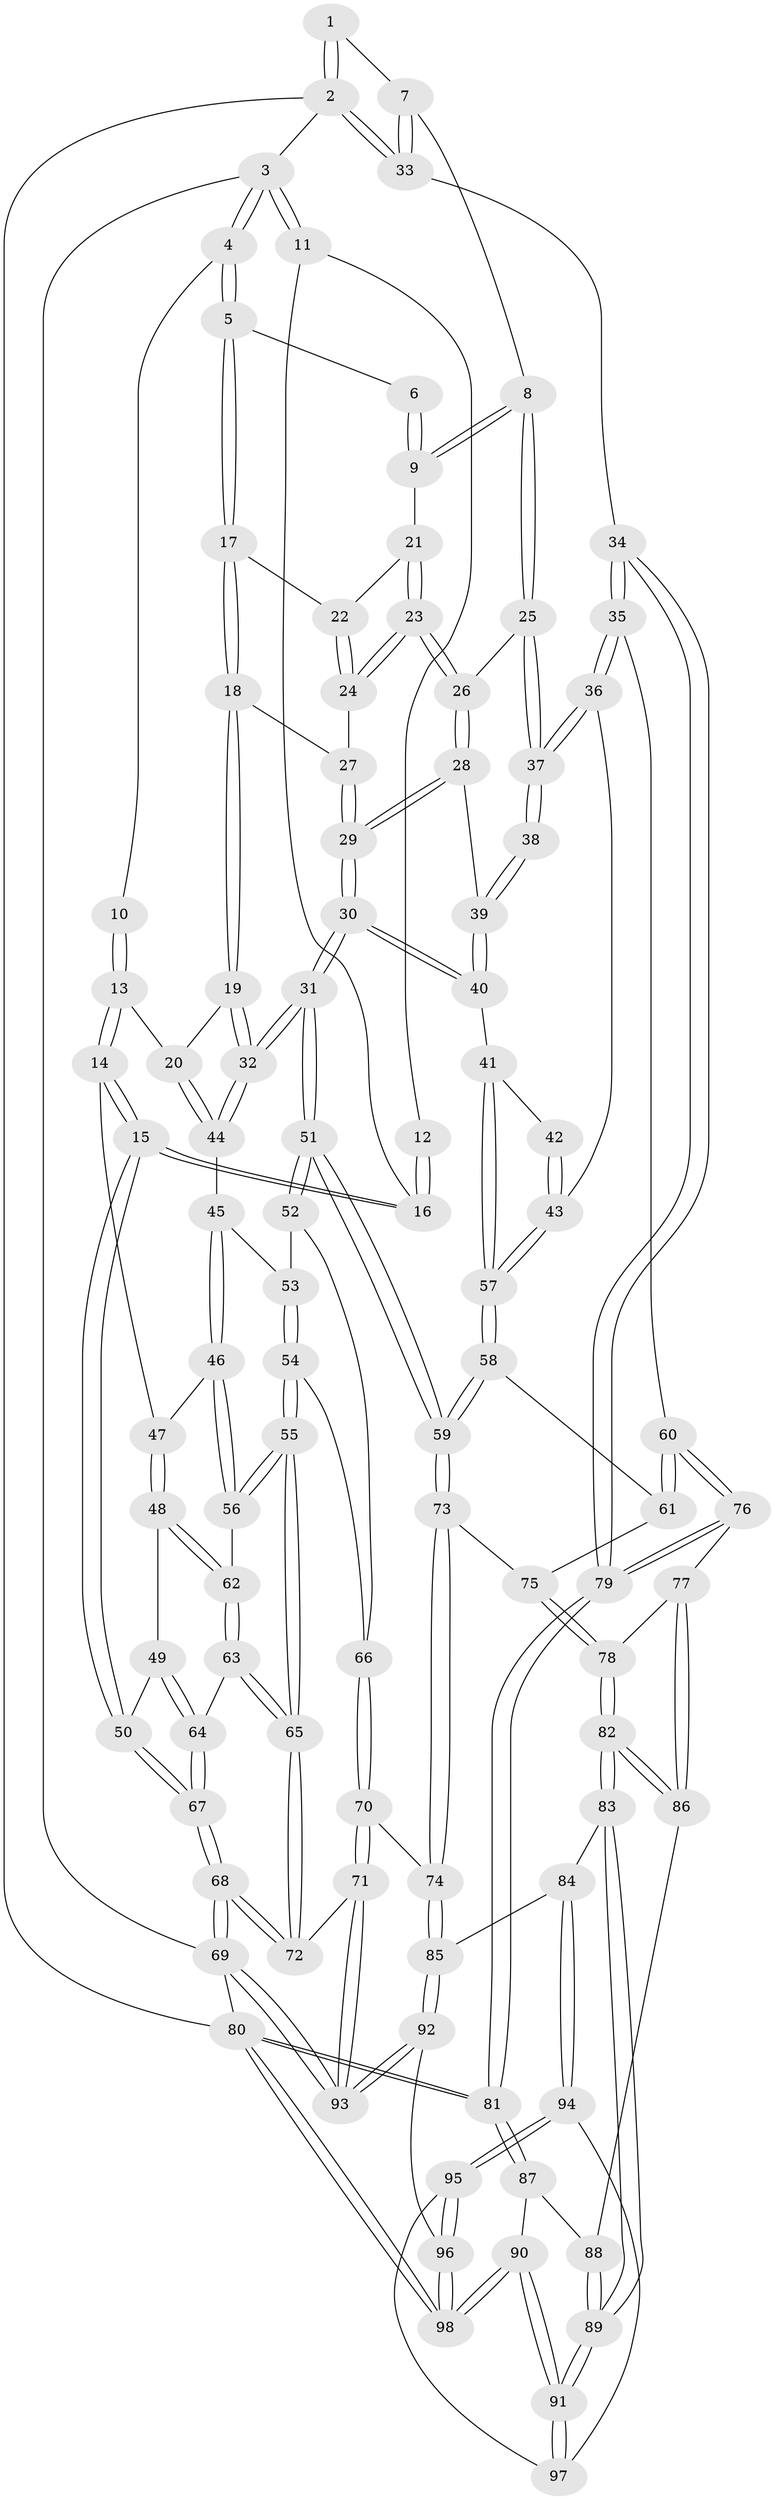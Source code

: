 // coarse degree distribution, {3: 0.15517241379310345, 6: 0.10344827586206896, 4: 0.3793103448275862, 2: 0.034482758620689655, 5: 0.3275862068965517}
// Generated by graph-tools (version 1.1) at 2025/42/03/06/25 10:42:30]
// undirected, 98 vertices, 242 edges
graph export_dot {
graph [start="1"]
  node [color=gray90,style=filled];
  1 [pos="+0.8394386367420136+0"];
  2 [pos="+1+0"];
  3 [pos="+0+0"];
  4 [pos="+0.2879813497274282+0"];
  5 [pos="+0.338523549356799+0"];
  6 [pos="+0.7361392283735406+0"];
  7 [pos="+1+0.18553259028438857"];
  8 [pos="+0.9683528329536744+0.19153343605632214"];
  9 [pos="+0.7566728119509953+0"];
  10 [pos="+0.11593971525808638+0.07362767542776355"];
  11 [pos="+0+0"];
  12 [pos="+0.058089118467870536+0.07893994875624162"];
  13 [pos="+0.08948322115048496+0.2680690504448571"];
  14 [pos="+0.04976442555893472+0.28434883112832643"];
  15 [pos="+0+0.31208005749906353"];
  16 [pos="+0+0.29025825946516426"];
  17 [pos="+0.3591178642616155+0"];
  18 [pos="+0.3654681072114358+0.06484745560487179"];
  19 [pos="+0.34276123128172414+0.1431631224883042"];
  20 [pos="+0.21862327549328148+0.2855638841399519"];
  21 [pos="+0.7248362775342532+0.056726082701076305"];
  22 [pos="+0.5615366582393689+0.10192798025544705"];
  23 [pos="+0.6912506137212797+0.17546418421530807"];
  24 [pos="+0.5915164964889863+0.16572764370703877"];
  25 [pos="+0.932368452910254+0.22799983856408398"];
  26 [pos="+0.6942768302587324+0.1926021226104222"];
  27 [pos="+0.5180447137598131+0.17578302976511437"];
  28 [pos="+0.6893968555626918+0.24018669280923471"];
  29 [pos="+0.532366250204089+0.3682777200993734"];
  30 [pos="+0.5243528404094397+0.38067060033535527"];
  31 [pos="+0.5073694181758487+0.39444777194748376"];
  32 [pos="+0.4993271730247978+0.3888396156169851"];
  33 [pos="+1+0.19644658223307312"];
  34 [pos="+1+0.4643488498156836"];
  35 [pos="+1+0.4655562075232549"];
  36 [pos="+0.9089804234593836+0.4053002172375397"];
  37 [pos="+0.9026085496302654+0.2845962367198944"];
  38 [pos="+0.8005101658825782+0.2982009476608999"];
  39 [pos="+0.7034251379772679+0.2555356548445271"];
  40 [pos="+0.7447008066238184+0.426234178951914"];
  41 [pos="+0.7489623805310888+0.43004851453209986"];
  42 [pos="+0.7990940939005595+0.3198448628032589"];
  43 [pos="+0.8519332909127362+0.4349264414805968"];
  44 [pos="+0.24787617652608507+0.34029901277316604"];
  45 [pos="+0.24644846537708068+0.372788003890081"];
  46 [pos="+0.1690030850479272+0.4720633101460196"];
  47 [pos="+0.10678908068182204+0.4315011303722372"];
  48 [pos="+0.05497172809463546+0.5054504566348575"];
  49 [pos="+0.006112336140618087+0.5012569297583629"];
  50 [pos="+0+0.42929362123175646"];
  51 [pos="+0.49716233613561983+0.4801917011632033"];
  52 [pos="+0.36936519344472674+0.5058897657192963"];
  53 [pos="+0.2863194406235079+0.45153717930352355"];
  54 [pos="+0.22342337233919682+0.5399631735414495"];
  55 [pos="+0.20504082581467048+0.546913255662424"];
  56 [pos="+0.16916463533718895+0.5101647784226507"];
  57 [pos="+0.7873325853386284+0.4810009202887141"];
  58 [pos="+0.7818691582509933+0.5092023889623988"];
  59 [pos="+0.5096306301861859+0.5070074829623699"];
  60 [pos="+0.879358810204896+0.6136220105668847"];
  61 [pos="+0.7870966838281485+0.5359818512684196"];
  62 [pos="+0.09661937251813459+0.5313267192699773"];
  63 [pos="+0.0861604041194541+0.6702273122435726"];
  64 [pos="+0.07788237561986269+0.6695755101408308"];
  65 [pos="+0.1903518271607434+0.7214457230592922"];
  66 [pos="+0.32663902979704235+0.5546781647142787"];
  67 [pos="+0+0.7010914046075533"];
  68 [pos="+0+1"];
  69 [pos="+0+1"];
  70 [pos="+0.30205016597548495+0.7588233041912843"];
  71 [pos="+0.25883516581815014+0.7712473015625219"];
  72 [pos="+0.21981212775669007+0.7582419190231421"];
  73 [pos="+0.5225118564609538+0.6028929475266461"];
  74 [pos="+0.47262075436877127+0.76168209091647"];
  75 [pos="+0.7075770762008771+0.6245861330332457"];
  76 [pos="+0.9030438447435686+0.6869943045428933"];
  77 [pos="+0.8468265653879806+0.7386583967765824"];
  78 [pos="+0.7163763533898443+0.6843123182606423"];
  79 [pos="+1+0.8145448973522772"];
  80 [pos="+1+1"];
  81 [pos="+1+1"];
  82 [pos="+0.6434413784413479+0.7929890860430762"];
  83 [pos="+0.6362580097780423+0.7988423276378448"];
  84 [pos="+0.5056720543184718+0.7872811944813696"];
  85 [pos="+0.4785801154776374+0.768499635205943"];
  86 [pos="+0.8363466862418113+0.7663567898724697"];
  87 [pos="+0.8620701501099086+0.8577284902190871"];
  88 [pos="+0.8361705980130999+0.8164647872909704"];
  89 [pos="+0.7086999761908371+0.885140646240625"];
  90 [pos="+0.7464136725591044+1"];
  91 [pos="+0.7347301989911713+1"];
  92 [pos="+0.303688927028314+1"];
  93 [pos="+0.2681420244004453+1"];
  94 [pos="+0.5128086826508483+0.8169627793543006"];
  95 [pos="+0.5052915392553707+1"];
  96 [pos="+0.4420366004894553+1"];
  97 [pos="+0.6058120218747669+0.9590349055925055"];
  98 [pos="+0.7943107484282664+1"];
  1 -- 2;
  1 -- 2;
  1 -- 7;
  2 -- 3;
  2 -- 33;
  2 -- 33;
  2 -- 80;
  3 -- 4;
  3 -- 4;
  3 -- 11;
  3 -- 11;
  3 -- 69;
  4 -- 5;
  4 -- 5;
  4 -- 10;
  5 -- 6;
  5 -- 17;
  5 -- 17;
  6 -- 9;
  6 -- 9;
  7 -- 8;
  7 -- 33;
  7 -- 33;
  8 -- 9;
  8 -- 9;
  8 -- 25;
  8 -- 25;
  9 -- 21;
  10 -- 13;
  10 -- 13;
  11 -- 12;
  11 -- 16;
  12 -- 16;
  12 -- 16;
  13 -- 14;
  13 -- 14;
  13 -- 20;
  14 -- 15;
  14 -- 15;
  14 -- 47;
  15 -- 16;
  15 -- 16;
  15 -- 50;
  15 -- 50;
  17 -- 18;
  17 -- 18;
  17 -- 22;
  18 -- 19;
  18 -- 19;
  18 -- 27;
  19 -- 20;
  19 -- 32;
  19 -- 32;
  20 -- 44;
  20 -- 44;
  21 -- 22;
  21 -- 23;
  21 -- 23;
  22 -- 24;
  22 -- 24;
  23 -- 24;
  23 -- 24;
  23 -- 26;
  23 -- 26;
  24 -- 27;
  25 -- 26;
  25 -- 37;
  25 -- 37;
  26 -- 28;
  26 -- 28;
  27 -- 29;
  27 -- 29;
  28 -- 29;
  28 -- 29;
  28 -- 39;
  29 -- 30;
  29 -- 30;
  30 -- 31;
  30 -- 31;
  30 -- 40;
  30 -- 40;
  31 -- 32;
  31 -- 32;
  31 -- 51;
  31 -- 51;
  32 -- 44;
  32 -- 44;
  33 -- 34;
  34 -- 35;
  34 -- 35;
  34 -- 79;
  34 -- 79;
  35 -- 36;
  35 -- 36;
  35 -- 60;
  36 -- 37;
  36 -- 37;
  36 -- 43;
  37 -- 38;
  37 -- 38;
  38 -- 39;
  38 -- 39;
  39 -- 40;
  39 -- 40;
  40 -- 41;
  41 -- 42;
  41 -- 57;
  41 -- 57;
  42 -- 43;
  42 -- 43;
  43 -- 57;
  43 -- 57;
  44 -- 45;
  45 -- 46;
  45 -- 46;
  45 -- 53;
  46 -- 47;
  46 -- 56;
  46 -- 56;
  47 -- 48;
  47 -- 48;
  48 -- 49;
  48 -- 62;
  48 -- 62;
  49 -- 50;
  49 -- 64;
  49 -- 64;
  50 -- 67;
  50 -- 67;
  51 -- 52;
  51 -- 52;
  51 -- 59;
  51 -- 59;
  52 -- 53;
  52 -- 66;
  53 -- 54;
  53 -- 54;
  54 -- 55;
  54 -- 55;
  54 -- 66;
  55 -- 56;
  55 -- 56;
  55 -- 65;
  55 -- 65;
  56 -- 62;
  57 -- 58;
  57 -- 58;
  58 -- 59;
  58 -- 59;
  58 -- 61;
  59 -- 73;
  59 -- 73;
  60 -- 61;
  60 -- 61;
  60 -- 76;
  60 -- 76;
  61 -- 75;
  62 -- 63;
  62 -- 63;
  63 -- 64;
  63 -- 65;
  63 -- 65;
  64 -- 67;
  64 -- 67;
  65 -- 72;
  65 -- 72;
  66 -- 70;
  66 -- 70;
  67 -- 68;
  67 -- 68;
  68 -- 69;
  68 -- 69;
  68 -- 72;
  68 -- 72;
  69 -- 93;
  69 -- 93;
  69 -- 80;
  70 -- 71;
  70 -- 71;
  70 -- 74;
  71 -- 72;
  71 -- 93;
  71 -- 93;
  73 -- 74;
  73 -- 74;
  73 -- 75;
  74 -- 85;
  74 -- 85;
  75 -- 78;
  75 -- 78;
  76 -- 77;
  76 -- 79;
  76 -- 79;
  77 -- 78;
  77 -- 86;
  77 -- 86;
  78 -- 82;
  78 -- 82;
  79 -- 81;
  79 -- 81;
  80 -- 81;
  80 -- 81;
  80 -- 98;
  80 -- 98;
  81 -- 87;
  81 -- 87;
  82 -- 83;
  82 -- 83;
  82 -- 86;
  82 -- 86;
  83 -- 84;
  83 -- 89;
  83 -- 89;
  84 -- 85;
  84 -- 94;
  84 -- 94;
  85 -- 92;
  85 -- 92;
  86 -- 88;
  87 -- 88;
  87 -- 90;
  88 -- 89;
  88 -- 89;
  89 -- 91;
  89 -- 91;
  90 -- 91;
  90 -- 91;
  90 -- 98;
  90 -- 98;
  91 -- 97;
  91 -- 97;
  92 -- 93;
  92 -- 93;
  92 -- 96;
  94 -- 95;
  94 -- 95;
  94 -- 97;
  95 -- 96;
  95 -- 96;
  95 -- 97;
  96 -- 98;
  96 -- 98;
}

